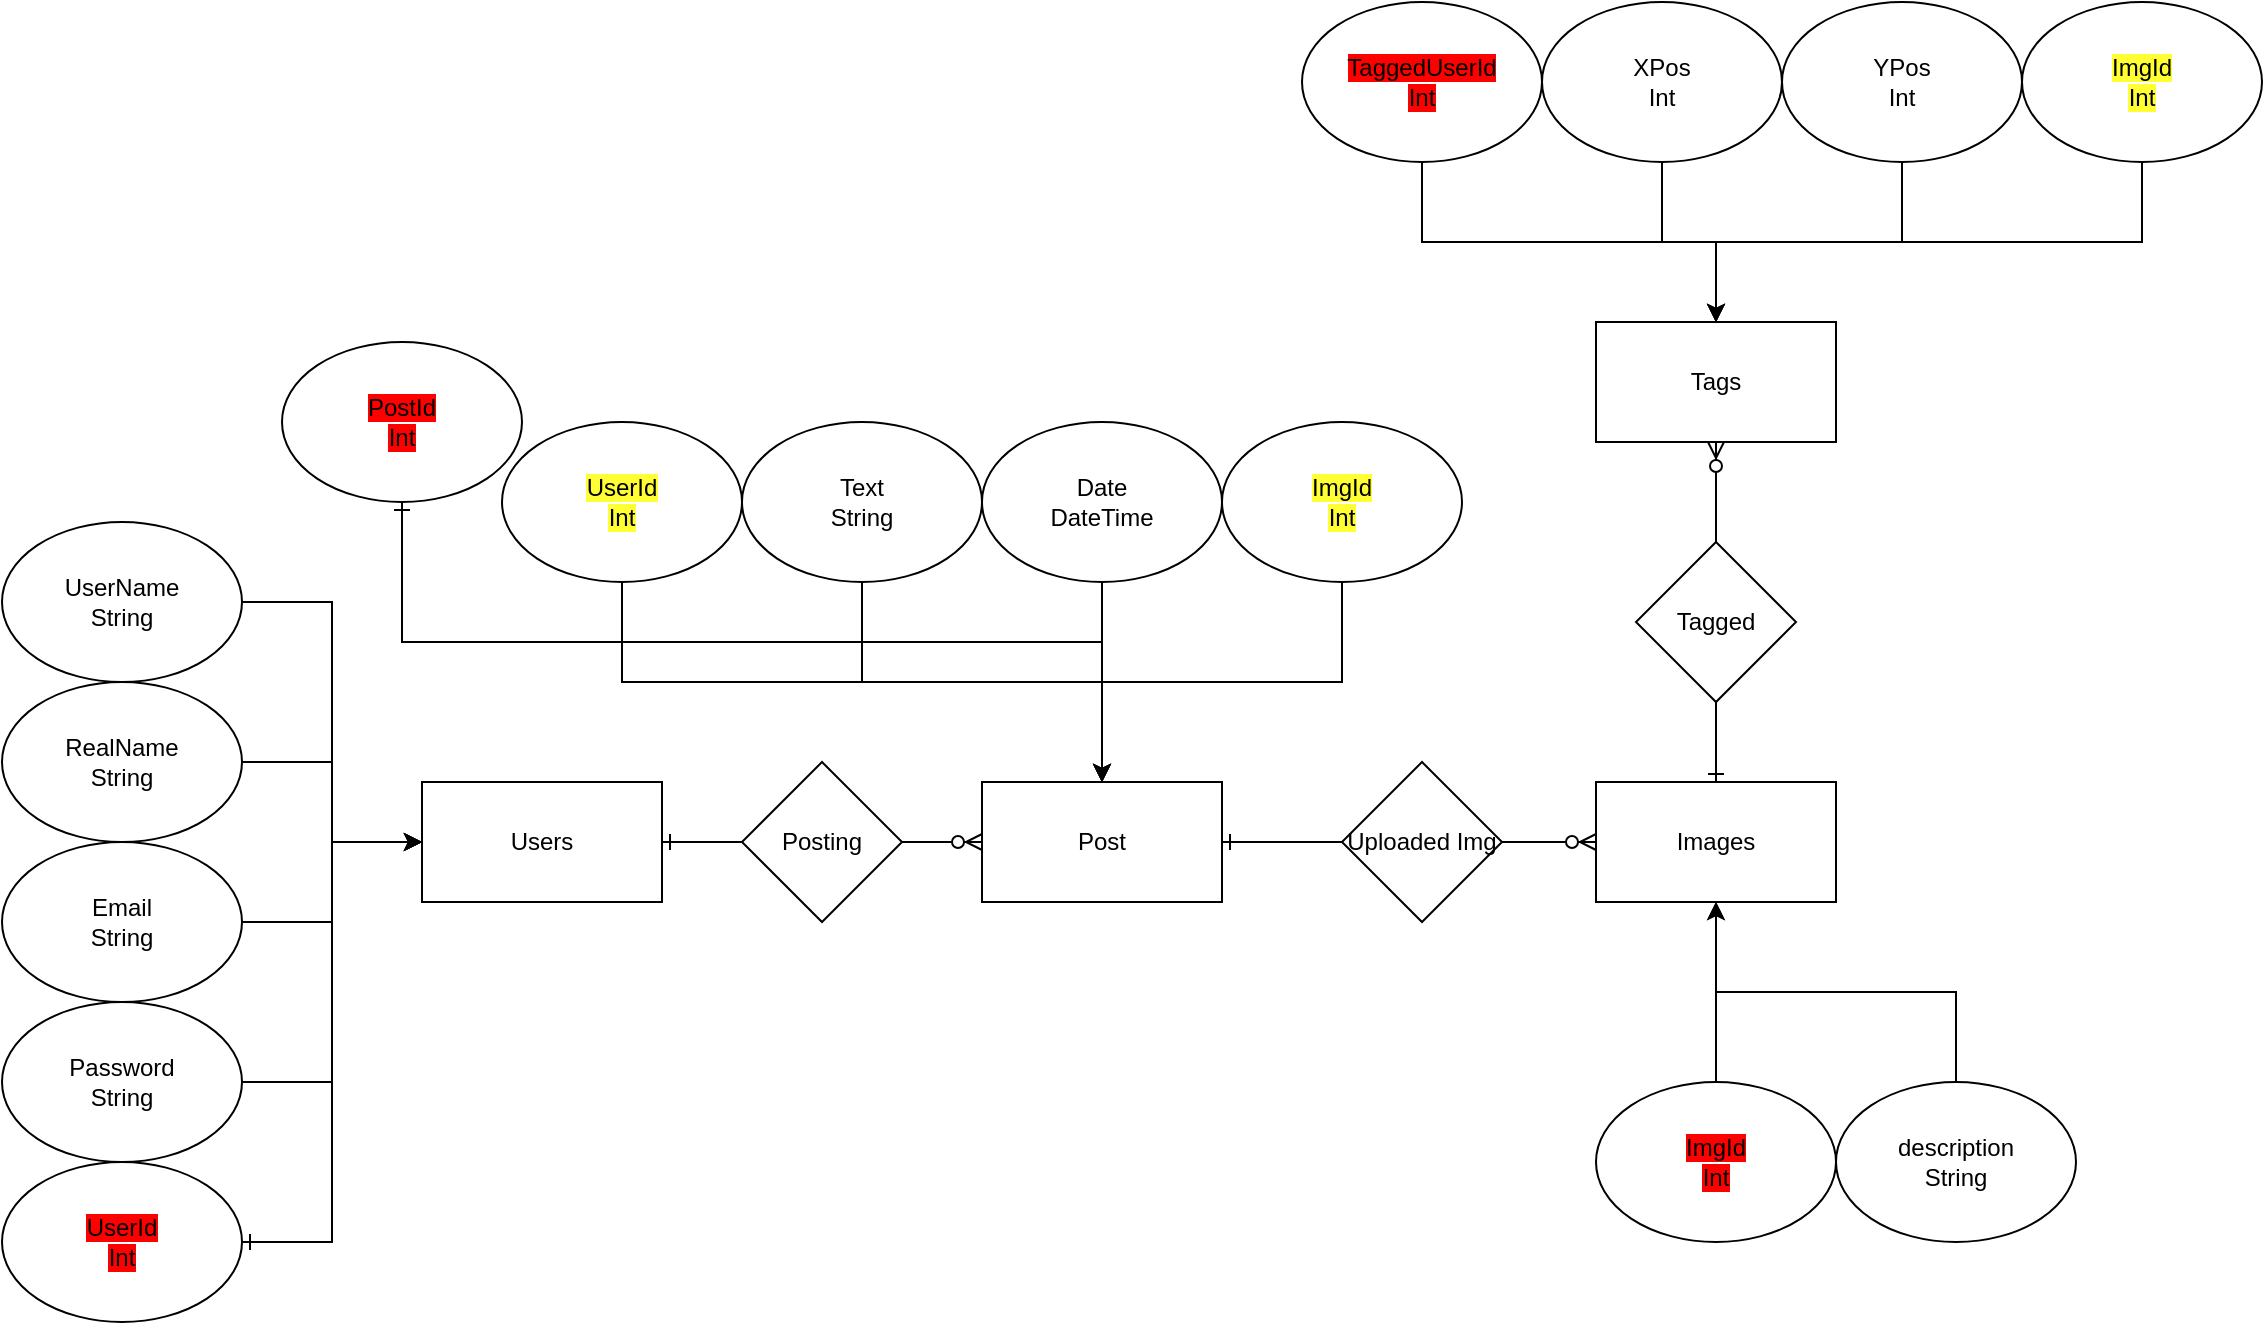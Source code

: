<mxfile version="10.8.4" type="device"><diagram id="q-S-UvRvBtsuNgV0ppH6" name="Page-1"><mxGraphModel dx="1640" dy="2105" grid="1" gridSize="10" guides="1" tooltips="1" connect="1" arrows="1" fold="1" page="1" pageScale="1" pageWidth="827" pageHeight="1169" math="0" shadow="0"><root><mxCell id="0"/><mxCell id="1" parent="0"/><mxCell id="fyB691iobCR6A05P9NDq-39" style="edgeStyle=orthogonalEdgeStyle;rounded=0;orthogonalLoop=1;jettySize=auto;html=1;exitX=1;exitY=0.5;exitDx=0;exitDy=0;entryX=0;entryY=0.5;entryDx=0;entryDy=0;endArrow=none;endFill=0;startArrow=ERone;startFill=0;" edge="1" parent="1" source="fyB691iobCR6A05P9NDq-1" target="fyB691iobCR6A05P9NDq-5"><mxGeometry relative="1" as="geometry"/></mxCell><mxCell id="fyB691iobCR6A05P9NDq-1" value="Users" style="rounded=0;whiteSpace=wrap;html=1;" vertex="1" parent="1"><mxGeometry x="471" y="-480" width="120" height="60" as="geometry"/></mxCell><mxCell id="fyB691iobCR6A05P9NDq-3" value="Images" style="rounded=0;whiteSpace=wrap;html=1;" vertex="1" parent="1"><mxGeometry x="1058" y="-480" width="120" height="60" as="geometry"/></mxCell><mxCell id="fyB691iobCR6A05P9NDq-41" style="edgeStyle=orthogonalEdgeStyle;rounded=0;orthogonalLoop=1;jettySize=auto;html=1;exitX=0.5;exitY=1;exitDx=0;exitDy=0;entryX=0.5;entryY=0;entryDx=0;entryDy=0;endArrow=ERone;endFill=0;startArrow=ERzeroToMany;startFill=1;" edge="1" parent="1" source="fyB691iobCR6A05P9NDq-4" target="fyB691iobCR6A05P9NDq-3"><mxGeometry relative="1" as="geometry"/></mxCell><mxCell id="fyB691iobCR6A05P9NDq-4" value="Tags" style="rounded=0;whiteSpace=wrap;html=1;" vertex="1" parent="1"><mxGeometry x="1058" y="-710" width="120" height="60" as="geometry"/></mxCell><mxCell id="fyB691iobCR6A05P9NDq-40" style="edgeStyle=orthogonalEdgeStyle;rounded=0;orthogonalLoop=1;jettySize=auto;html=1;exitX=1;exitY=0.5;exitDx=0;exitDy=0;endArrow=ERzeroToMany;endFill=1;startArrow=ERone;startFill=0;" edge="1" parent="1" source="fyB691iobCR6A05P9NDq-5" target="fyB691iobCR6A05P9NDq-3"><mxGeometry relative="1" as="geometry"/></mxCell><mxCell id="fyB691iobCR6A05P9NDq-5" value="Post" style="rounded=0;whiteSpace=wrap;html=1;" vertex="1" parent="1"><mxGeometry x="751" y="-480" width="120" height="60" as="geometry"/></mxCell><mxCell id="fyB691iobCR6A05P9NDq-15" style="edgeStyle=orthogonalEdgeStyle;rounded=0;orthogonalLoop=1;jettySize=auto;html=1;exitX=1;exitY=0.5;exitDx=0;exitDy=0;entryX=0;entryY=0.5;entryDx=0;entryDy=0;" edge="1" parent="1" source="fyB691iobCR6A05P9NDq-6" target="fyB691iobCR6A05P9NDq-1"><mxGeometry relative="1" as="geometry"/></mxCell><mxCell id="fyB691iobCR6A05P9NDq-6" value="&lt;span style=&quot;background-color: rgb(255 , 255 , 255)&quot;&gt;UserName&lt;br&gt;String&lt;br&gt;&lt;/span&gt;" style="ellipse;whiteSpace=wrap;html=1;" vertex="1" parent="1"><mxGeometry x="261" y="-610" width="120" height="80" as="geometry"/></mxCell><mxCell id="fyB691iobCR6A05P9NDq-16" style="edgeStyle=orthogonalEdgeStyle;rounded=0;orthogonalLoop=1;jettySize=auto;html=1;exitX=1;exitY=0.5;exitDx=0;exitDy=0;entryX=0;entryY=0.5;entryDx=0;entryDy=0;" edge="1" parent="1" source="fyB691iobCR6A05P9NDq-7" target="fyB691iobCR6A05P9NDq-1"><mxGeometry relative="1" as="geometry"/></mxCell><mxCell id="fyB691iobCR6A05P9NDq-7" value="RealName&lt;br&gt;String&lt;br&gt;" style="ellipse;whiteSpace=wrap;html=1;" vertex="1" parent="1"><mxGeometry x="261" y="-530" width="120" height="80" as="geometry"/></mxCell><mxCell id="fyB691iobCR6A05P9NDq-17" style="edgeStyle=orthogonalEdgeStyle;rounded=0;orthogonalLoop=1;jettySize=auto;html=1;exitX=1;exitY=0.5;exitDx=0;exitDy=0;entryX=0;entryY=0.5;entryDx=0;entryDy=0;" edge="1" parent="1" source="fyB691iobCR6A05P9NDq-8" target="fyB691iobCR6A05P9NDq-1"><mxGeometry relative="1" as="geometry"/></mxCell><mxCell id="fyB691iobCR6A05P9NDq-8" value="Email&lt;br&gt;String&lt;br&gt;" style="ellipse;whiteSpace=wrap;html=1;" vertex="1" parent="1"><mxGeometry x="261" y="-450" width="120" height="80" as="geometry"/></mxCell><mxCell id="fyB691iobCR6A05P9NDq-18" style="edgeStyle=orthogonalEdgeStyle;rounded=0;orthogonalLoop=1;jettySize=auto;html=1;exitX=1;exitY=0.5;exitDx=0;exitDy=0;entryX=0;entryY=0.5;entryDx=0;entryDy=0;" edge="1" parent="1" source="fyB691iobCR6A05P9NDq-9" target="fyB691iobCR6A05P9NDq-1"><mxGeometry relative="1" as="geometry"/></mxCell><mxCell id="fyB691iobCR6A05P9NDq-9" value="Password&lt;br&gt;String&lt;br&gt;" style="ellipse;whiteSpace=wrap;html=1;" vertex="1" parent="1"><mxGeometry x="261" y="-370" width="120" height="80" as="geometry"/></mxCell><mxCell id="fyB691iobCR6A05P9NDq-43" value="" style="edgeStyle=orthogonalEdgeStyle;rounded=0;orthogonalLoop=1;jettySize=auto;html=1;startArrow=none;startFill=0;endArrow=ERzeroToMany;endFill=1;" edge="1" parent="1" source="fyB691iobCR6A05P9NDq-11" target="fyB691iobCR6A05P9NDq-5"><mxGeometry relative="1" as="geometry"/></mxCell><mxCell id="fyB691iobCR6A05P9NDq-11" value="Posting" style="rhombus;whiteSpace=wrap;html=1;" vertex="1" parent="1"><mxGeometry x="631" y="-490" width="80" height="80" as="geometry"/></mxCell><mxCell id="fyB691iobCR6A05P9NDq-12" value="Uploaded Img" style="rhombus;whiteSpace=wrap;html=1;" vertex="1" parent="1"><mxGeometry x="931" y="-490" width="80" height="80" as="geometry"/></mxCell><mxCell id="fyB691iobCR6A05P9NDq-13" value="Tagged" style="rhombus;whiteSpace=wrap;html=1;" vertex="1" parent="1"><mxGeometry x="1078" y="-600" width="80" height="80" as="geometry"/></mxCell><mxCell id="fyB691iobCR6A05P9NDq-23" style="edgeStyle=orthogonalEdgeStyle;rounded=0;orthogonalLoop=1;jettySize=auto;html=1;exitX=0.5;exitY=1;exitDx=0;exitDy=0;" edge="1" parent="1" source="fyB691iobCR6A05P9NDq-19" target="fyB691iobCR6A05P9NDq-5"><mxGeometry relative="1" as="geometry"/></mxCell><mxCell id="fyB691iobCR6A05P9NDq-19" value="&lt;span style=&quot;background-color: rgb(255 , 255 , 51)&quot;&gt;UserId&lt;br&gt;Int&lt;br&gt;&lt;/span&gt;" style="ellipse;whiteSpace=wrap;html=1;" vertex="1" parent="1"><mxGeometry x="511" y="-660" width="120" height="80" as="geometry"/></mxCell><mxCell id="fyB691iobCR6A05P9NDq-24" style="edgeStyle=orthogonalEdgeStyle;rounded=0;orthogonalLoop=1;jettySize=auto;html=1;exitX=0.5;exitY=1;exitDx=0;exitDy=0;entryX=0.5;entryY=0;entryDx=0;entryDy=0;" edge="1" parent="1" source="fyB691iobCR6A05P9NDq-20" target="fyB691iobCR6A05P9NDq-5"><mxGeometry relative="1" as="geometry"/></mxCell><mxCell id="fyB691iobCR6A05P9NDq-20" value="Text&lt;br&gt;String&lt;br&gt;" style="ellipse;whiteSpace=wrap;html=1;" vertex="1" parent="1"><mxGeometry x="631" y="-660" width="120" height="80" as="geometry"/></mxCell><mxCell id="fyB691iobCR6A05P9NDq-25" style="edgeStyle=orthogonalEdgeStyle;rounded=0;orthogonalLoop=1;jettySize=auto;html=1;exitX=0.5;exitY=1;exitDx=0;exitDy=0;entryX=0.5;entryY=0;entryDx=0;entryDy=0;" edge="1" parent="1" source="fyB691iobCR6A05P9NDq-21" target="fyB691iobCR6A05P9NDq-5"><mxGeometry relative="1" as="geometry"/></mxCell><mxCell id="fyB691iobCR6A05P9NDq-21" value="Date&lt;br&gt;DateTime&lt;br&gt;" style="ellipse;whiteSpace=wrap;html=1;" vertex="1" parent="1"><mxGeometry x="751" y="-660" width="120" height="80" as="geometry"/></mxCell><mxCell id="fyB691iobCR6A05P9NDq-26" style="edgeStyle=orthogonalEdgeStyle;rounded=0;orthogonalLoop=1;jettySize=auto;html=1;exitX=0.5;exitY=1;exitDx=0;exitDy=0;endArrow=classic;endFill=1;" edge="1" parent="1" source="fyB691iobCR6A05P9NDq-22" target="fyB691iobCR6A05P9NDq-5"><mxGeometry relative="1" as="geometry"/></mxCell><mxCell id="fyB691iobCR6A05P9NDq-22" value="&lt;span style=&quot;background-color: rgb(255 , 255 , 51)&quot;&gt;ImgId&lt;br&gt;Int&lt;br&gt;&lt;/span&gt;" style="ellipse;whiteSpace=wrap;html=1;" vertex="1" parent="1"><mxGeometry x="871" y="-660" width="120" height="80" as="geometry"/></mxCell><mxCell id="fyB691iobCR6A05P9NDq-29" style="edgeStyle=orthogonalEdgeStyle;rounded=0;orthogonalLoop=1;jettySize=auto;html=1;exitX=0.5;exitY=0;exitDx=0;exitDy=0;" edge="1" parent="1" source="fyB691iobCR6A05P9NDq-27" target="fyB691iobCR6A05P9NDq-3"><mxGeometry relative="1" as="geometry"/></mxCell><mxCell id="fyB691iobCR6A05P9NDq-27" value="&lt;span style=&quot;background-color: rgb(255 , 0 , 0)&quot;&gt;ImgId&lt;br&gt;Int&lt;br&gt;&lt;/span&gt;" style="ellipse;whiteSpace=wrap;html=1;" vertex="1" parent="1"><mxGeometry x="1058" y="-330" width="120" height="80" as="geometry"/></mxCell><mxCell id="fyB691iobCR6A05P9NDq-30" style="edgeStyle=orthogonalEdgeStyle;rounded=0;orthogonalLoop=1;jettySize=auto;html=1;exitX=0.5;exitY=0;exitDx=0;exitDy=0;entryX=0.5;entryY=1;entryDx=0;entryDy=0;" edge="1" parent="1" source="fyB691iobCR6A05P9NDq-28" target="fyB691iobCR6A05P9NDq-3"><mxGeometry relative="1" as="geometry"/></mxCell><mxCell id="fyB691iobCR6A05P9NDq-28" value="description&lt;br&gt;String&lt;br&gt;" style="ellipse;whiteSpace=wrap;html=1;" vertex="1" parent="1"><mxGeometry x="1178" y="-330" width="120" height="80" as="geometry"/></mxCell><mxCell id="fyB691iobCR6A05P9NDq-35" style="edgeStyle=orthogonalEdgeStyle;rounded=0;orthogonalLoop=1;jettySize=auto;html=1;exitX=0.5;exitY=1;exitDx=0;exitDy=0;entryX=0.5;entryY=0;entryDx=0;entryDy=0;" edge="1" parent="1" source="fyB691iobCR6A05P9NDq-31" target="fyB691iobCR6A05P9NDq-4"><mxGeometry relative="1" as="geometry"/></mxCell><mxCell id="fyB691iobCR6A05P9NDq-31" value="&lt;span style=&quot;background-color: rgb(255 , 0 , 0)&quot;&gt;TaggedUserId&lt;br&gt;Int&lt;br&gt;&lt;/span&gt;" style="ellipse;whiteSpace=wrap;html=1;" vertex="1" parent="1"><mxGeometry x="911" y="-870" width="120" height="80" as="geometry"/></mxCell><mxCell id="fyB691iobCR6A05P9NDq-36" style="edgeStyle=orthogonalEdgeStyle;rounded=0;orthogonalLoop=1;jettySize=auto;html=1;exitX=0.5;exitY=1;exitDx=0;exitDy=0;entryX=0.5;entryY=0;entryDx=0;entryDy=0;" edge="1" parent="1" source="fyB691iobCR6A05P9NDq-32" target="fyB691iobCR6A05P9NDq-4"><mxGeometry relative="1" as="geometry"/></mxCell><mxCell id="fyB691iobCR6A05P9NDq-32" value="XPos&lt;br&gt;Int&lt;br&gt;" style="ellipse;whiteSpace=wrap;html=1;" vertex="1" parent="1"><mxGeometry x="1031" y="-870" width="120" height="80" as="geometry"/></mxCell><mxCell id="fyB691iobCR6A05P9NDq-37" style="edgeStyle=orthogonalEdgeStyle;rounded=0;orthogonalLoop=1;jettySize=auto;html=1;exitX=0.5;exitY=1;exitDx=0;exitDy=0;entryX=0.5;entryY=0;entryDx=0;entryDy=0;" edge="1" parent="1" source="fyB691iobCR6A05P9NDq-33" target="fyB691iobCR6A05P9NDq-4"><mxGeometry relative="1" as="geometry"/></mxCell><mxCell id="fyB691iobCR6A05P9NDq-33" value="YPos&lt;br&gt;Int&lt;br&gt;" style="ellipse;whiteSpace=wrap;html=1;" vertex="1" parent="1"><mxGeometry x="1151" y="-870" width="120" height="80" as="geometry"/></mxCell><mxCell id="fyB691iobCR6A05P9NDq-38" style="edgeStyle=orthogonalEdgeStyle;rounded=0;orthogonalLoop=1;jettySize=auto;html=1;exitX=0.5;exitY=1;exitDx=0;exitDy=0;entryX=0.5;entryY=0;entryDx=0;entryDy=0;" edge="1" parent="1" source="fyB691iobCR6A05P9NDq-34" target="fyB691iobCR6A05P9NDq-4"><mxGeometry relative="1" as="geometry"/></mxCell><mxCell id="fyB691iobCR6A05P9NDq-34" value="&lt;span style=&quot;background-color: rgb(255 , 255 , 51)&quot;&gt;ImgId&lt;br&gt;Int&lt;br&gt;&lt;/span&gt;" style="ellipse;whiteSpace=wrap;html=1;" vertex="1" parent="1"><mxGeometry x="1271" y="-870" width="120" height="80" as="geometry"/></mxCell><mxCell id="fyB691iobCR6A05P9NDq-45" style="edgeStyle=orthogonalEdgeStyle;rounded=0;orthogonalLoop=1;jettySize=auto;html=1;exitX=0.5;exitY=1;exitDx=0;exitDy=0;startArrow=ERone;startFill=0;endArrow=classic;endFill=1;" edge="1" parent="1" source="fyB691iobCR6A05P9NDq-44" target="fyB691iobCR6A05P9NDq-5"><mxGeometry relative="1" as="geometry"/></mxCell><mxCell id="fyB691iobCR6A05P9NDq-44" value="&lt;span style=&quot;background-color: rgb(255 , 0 , 0)&quot;&gt;PostId&lt;br&gt;Int&lt;br&gt;&lt;/span&gt;" style="ellipse;whiteSpace=wrap;html=1;" vertex="1" parent="1"><mxGeometry x="401" y="-700" width="120" height="80" as="geometry"/></mxCell><mxCell id="fyB691iobCR6A05P9NDq-47" style="edgeStyle=orthogonalEdgeStyle;rounded=0;orthogonalLoop=1;jettySize=auto;html=1;exitX=1;exitY=0.5;exitDx=0;exitDy=0;entryX=0;entryY=0.5;entryDx=0;entryDy=0;startArrow=ERone;startFill=0;endArrow=classic;endFill=1;" edge="1" parent="1" source="fyB691iobCR6A05P9NDq-46" target="fyB691iobCR6A05P9NDq-1"><mxGeometry relative="1" as="geometry"/></mxCell><mxCell id="fyB691iobCR6A05P9NDq-46" value="&lt;span style=&quot;background-color: rgb(255 , 0 , 0)&quot;&gt;UserId&lt;br&gt;Int&lt;br&gt;&lt;/span&gt;" style="ellipse;whiteSpace=wrap;html=1;" vertex="1" parent="1"><mxGeometry x="261" y="-290" width="120" height="80" as="geometry"/></mxCell></root></mxGraphModel></diagram></mxfile>
